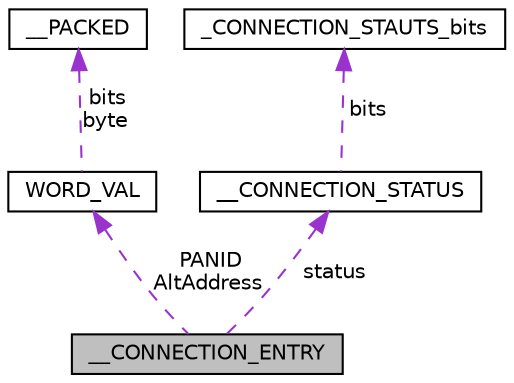 digraph "__CONNECTION_ENTRY"
{
  edge [fontname="Helvetica",fontsize="10",labelfontname="Helvetica",labelfontsize="10"];
  node [fontname="Helvetica",fontsize="10",shape=record];
  Node1 [label="__CONNECTION_ENTRY",height=0.2,width=0.4,color="black", fillcolor="grey75", style="filled", fontcolor="black"];
  Node2 -> Node1 [dir="back",color="darkorchid3",fontsize="10",style="dashed",label=" PANID\nAltAddress" ,fontname="Helvetica"];
  Node2 [label="WORD_VAL",height=0.2,width=0.4,color="black", fillcolor="white", style="filled",URL="$union_w_o_r_d___v_a_l.html"];
  Node3 -> Node2 [dir="back",color="darkorchid3",fontsize="10",style="dashed",label=" bits\nbyte" ,fontname="Helvetica"];
  Node3 [label="__PACKED",height=0.2,width=0.4,color="black", fillcolor="white", style="filled",URL="$struct_w_o_r_d___v_a_l_1_1_____p_a_c_k_e_d.html"];
  Node4 -> Node1 [dir="back",color="darkorchid3",fontsize="10",style="dashed",label=" status" ,fontname="Helvetica"];
  Node4 [label="__CONNECTION_STATUS",height=0.2,width=0.4,color="black", fillcolor="white", style="filled",URL="$union_____c_o_n_n_e_c_t_i_o_n___s_t_a_t_u_s.html"];
  Node5 -> Node4 [dir="back",color="darkorchid3",fontsize="10",style="dashed",label=" bits" ,fontname="Helvetica"];
  Node5 [label="_CONNECTION_STAUTS_bits",height=0.2,width=0.4,color="black", fillcolor="white", style="filled",URL="$struct_____c_o_n_n_e_c_t_i_o_n___s_t_a_t_u_s_1_1___c_o_n_n_e_c_t_i_o_n___s_t_a_u_t_s__bits.html"];
}

